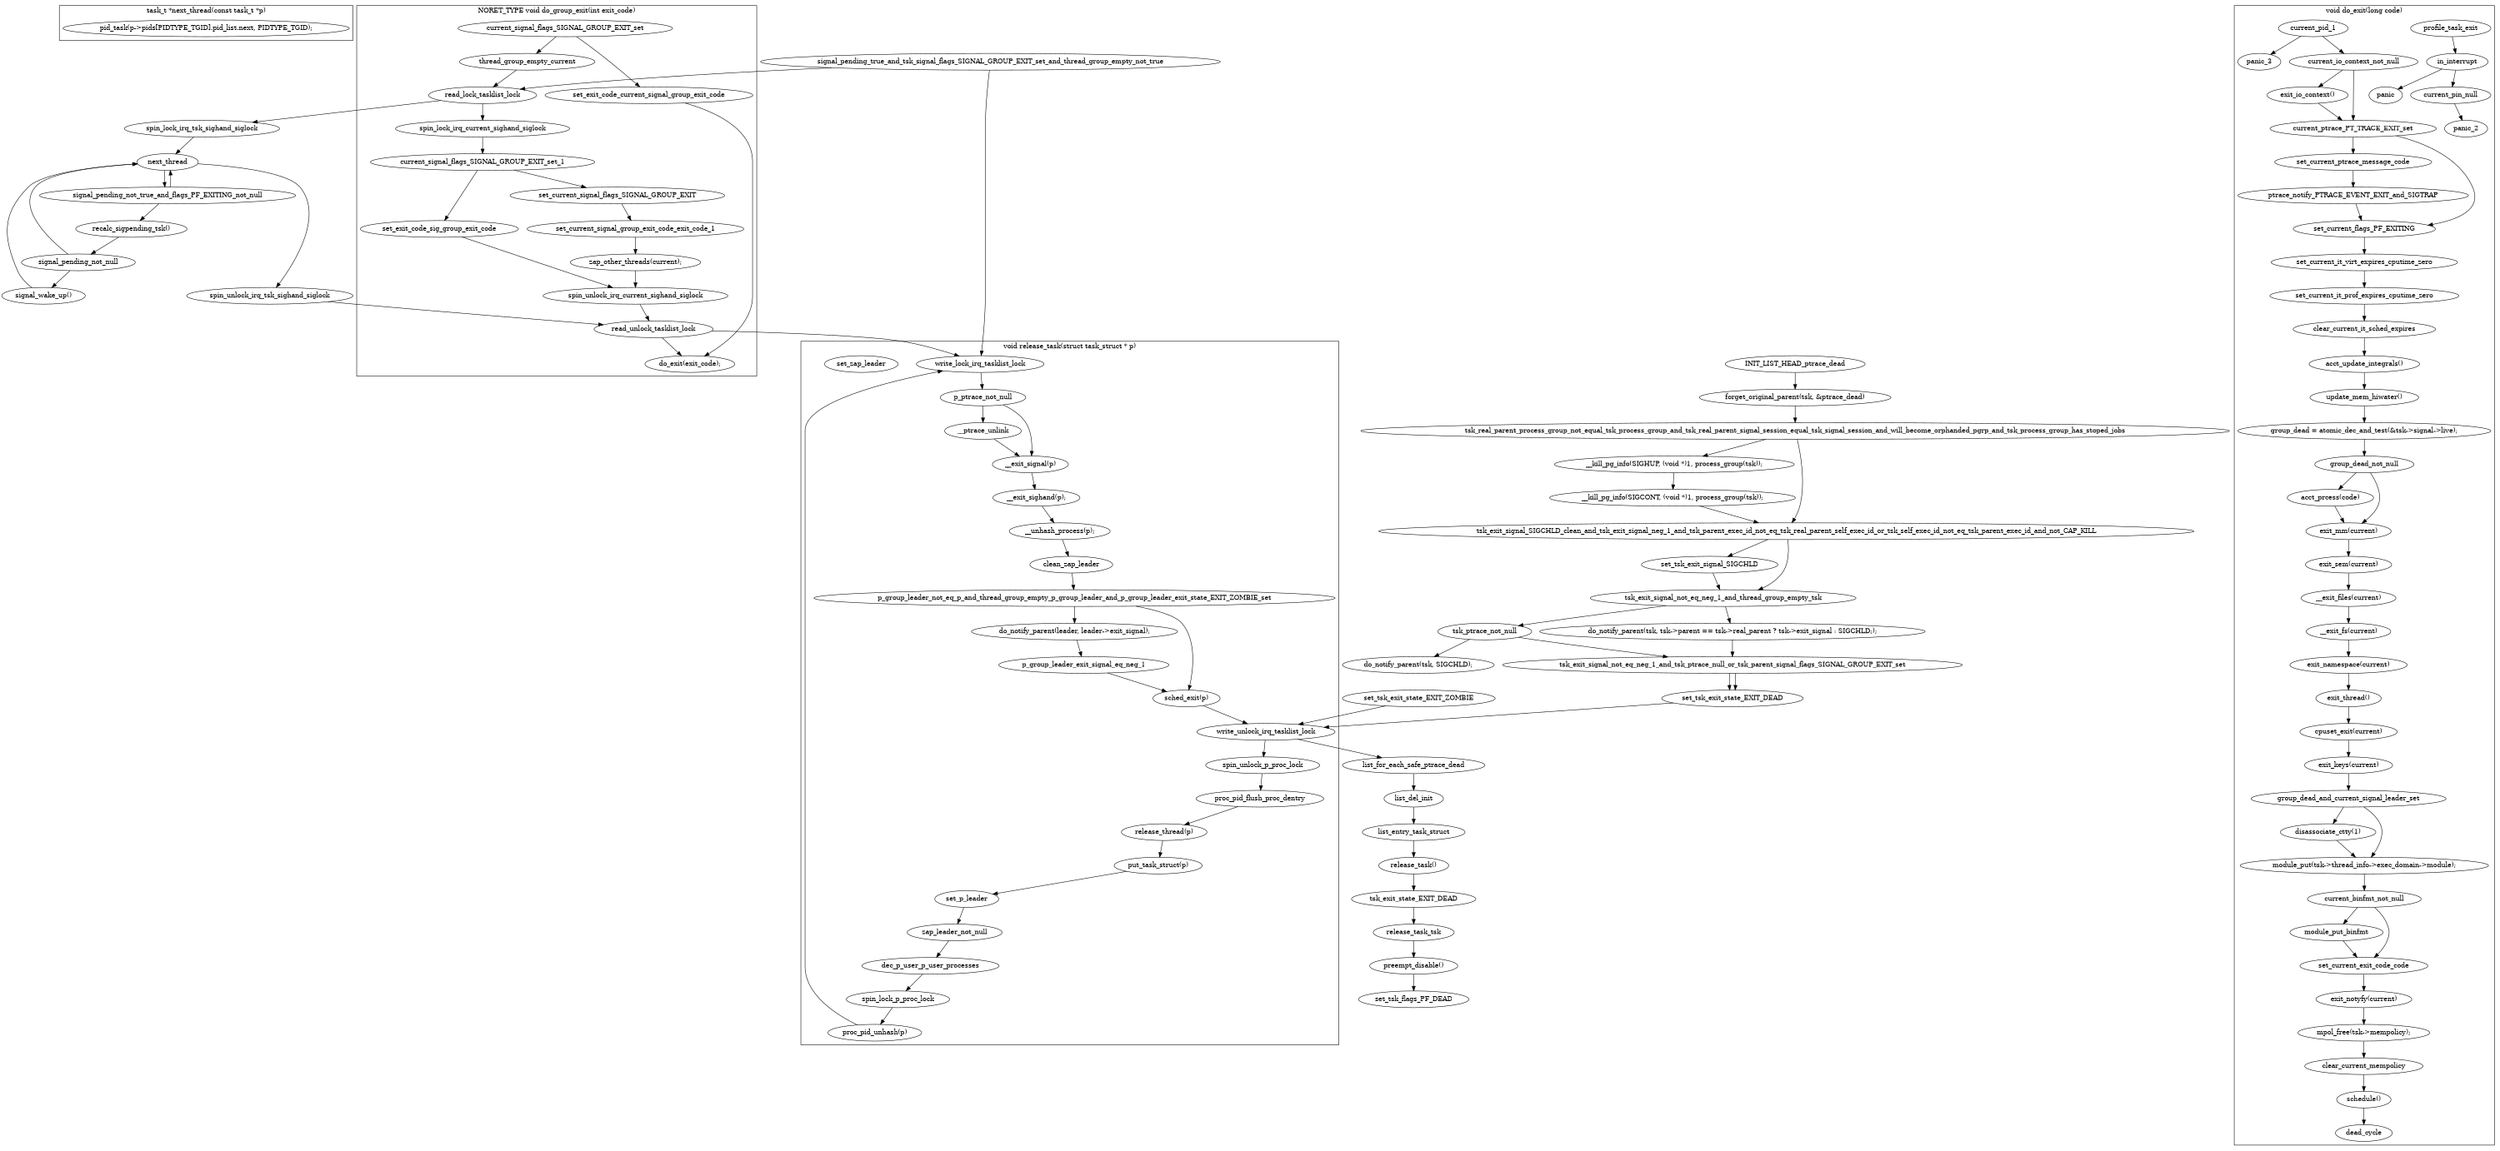 digraph exit_c{
        size="20,80";
        ratio=filled;

		subgraph cluster_next_thread{
				label="task_t *next_thread(const task_t *p)";

				pid_task[label="pid_task(p->pids[PIDTYPE_TGID].pid_list.next, PIDTYPE_TGID);"];
		}

		subgraph cluster_do_group_exit{
				label="NORET_TYPE void do_group_exit(int exit_code)";
				
				current_signal_flags_SIGNAL_GROUP_EXIT_set[label="current_signal_flags_SIGNAL_GROUP_EXIT_set"];
				set_exit_code_current_signal_group_exit_code[label="set_exit_code_current_signal_group_exit_code"];
				do_exit[label="do_exit(exit_code);"];
				thread_group_empty_current[label="thread_group_empty_current"];
				read_lock_tasklist_lock[label="read_lock_tasklist_lock"];
				spin_lock_irq_current_sighand_siglock[label="spin_lock_irq_current_sighand_siglock"];
				current_signal_flags_SIGNAL_GROUP_EXIT_set_1[label="current_signal_flags_SIGNAL_GROUP_EXIT_set_1"];
				set_exit_code_current_signal_group_exit_code_1[label="set_exit_code_sig_group_exit_code"];
				set_current_signal_flags_SIGNAL_GROUP_EXIT[label="set_current_signal_flags_SIGNAL_GROUP_EXIT"];
				set_current_signal_group_exit_code_exit_code_1[label="set_current_signal_group_exit_code_exit_code_1"];
				zap_other_threads[label="zap_other_threads(current);"];
				spin_unlock_irq_current_sighand_siglock[label="spin_unlock_irq_current_sighand_siglock"];
				read_unlock_tasklist_lock[label="read_unlock_tasklist_lock"];

				current_signal_flags_SIGNAL_GROUP_EXIT_set -> set_exit_code_current_signal_group_exit_code;
				current_signal_flags_SIGNAL_GROUP_EXIT_set -> thread_group_empty_current;
				set_exit_code_current_signal_group_exit_code -> do_exit;
				thread_group_empty_current -> read_lock_tasklist_lock;
				read_lock_tasklist_lock -> spin_lock_irq_current_sighand_siglock;
				spin_lock_irq_current_sighand_siglock -> current_signal_flags_SIGNAL_GROUP_EXIT_set_1;
				current_signal_flags_SIGNAL_GROUP_EXIT_set_1 -> set_exit_code_current_signal_group_exit_code_1;
				set_exit_code_current_signal_group_exit_code_1 -> spin_unlock_irq_current_sighand_siglock;
				spin_unlock_irq_current_sighand_siglock -> read_unlock_tasklist_lock;
				read_unlock_tasklist_lock -> do_exit;
				current_signal_flags_SIGNAL_GROUP_EXIT_set_1 -> set_current_signal_flags_SIGNAL_GROUP_EXIT;
				set_current_signal_flags_SIGNAL_GROUP_EXIT -> set_current_signal_group_exit_code_exit_code_1;
				set_current_signal_group_exit_code_exit_code_1 -> zap_other_threads;
				zap_other_threads -> spin_unlock_irq_current_sighand_siglock;
		}

		subgraph cluster_do_exit{
				label="void do_exit(long code)";

				profile_task_exit[label="profile_task_exit"];
				in_interrupt[label="in_interrupt"];
				panic_1[label="panic"];
				current_pid_null[label="current_pin_null"];
				panic_2[label="panic_2"];
				current_pid_1[label="current_pid_1"];
				panic_3[label="panic_3"];
				current_io_context_not_null[label="current_io_context_not_null"];
				exit_io_context[label="exit_io_context()"];
				current_ptrace_PT_TRACE_EXIT_set[label="current_ptrace_PT_TRACE_EXIT_set"];
				set_current_ptrace_message_code[label="set_current_ptrace_message_code"];
				ptrace_notify_PTRACE_EVENT_EXIT_and_SIGTRAP[label="ptrace_notify_PTRACE_EVENT_EXIT_and_SIGTRAP"];
				set_current_flags_PF_EXITING[label="set_current_flags_PF_EXITING"];

				set_current_it_virt_expires_cputime_zero[label="set_current_it_virt_expires_cputime_zero"];
				set_current_it_prof_expires_cputime_zero[label="set_current_it_prof_expires_cputime_zero"];
				clear_current_it_sched_expires[label="clear_current_it_sched_expires"];

				acct_update_integrals[label="acct_update_integrals()"];
				update_mem_hiwater[label="update_mem_hiwater()"];
				get_group_dead[label="group_dead = atomic_dec_and_test(&tsk->signal->live);"];
				group_dead_not_null[label="group_dead_not_null"];
				acct_prcess[label="acct_prcess(code)"];
				exit_mm[label="exit_mm(current)"];
				exit_sem[label="exit_sem(current)"];
				__exit_files[label="__exit_files(current)"];
				__exit_fs[label="__exit_fs(current)"];
				exit_namespace[label="exit_namespace(current)"];
				exit_thread[label="exit_thread()"];
				cpuset_exit[label="cpuset_exit(current)"];
				exit_keys[label="exit_keys(current)"];
				group_dead_and_current_signal_leader_set[label="group_dead_and_current_signal_leader_set"];
				disassociate_ctty[label="disassociate_ctty(1)"];
				module_put_domain[label="module_put(tsk->thread_info->exec_domain->module);"];
				current_binfmt_not_null[label="current_binfmt_not_null"];
				module_put_binfmt[label="module_put_binfmt"];
				set_current_exit_code_code[label="set_current_exit_code_code"];
				exit_notyfy[label="exit_notyfy(current)"];
				mpol_free[label="mpol_free(tsk->mempolicy);"];
				clear_current_mempolicy[label="clear_current_mempolicy"];
				schedule[label="schedule()"];
				dead_cycle[label="dead_cycle"];

				profile_task_exit -> in_interrupt;
				in_interrupt -> panic_1;
				in_interrupt -> current_pid_null;
				current_pid_null -> panic_2;
				current_pid_1 -> panic_3;
				current_pid_1 -> current_io_context_not_null;
				current_io_context_not_null -> exit_io_context;
				exit_io_context -> current_ptrace_PT_TRACE_EXIT_set;
				current_io_context_not_null -> current_ptrace_PT_TRACE_EXIT_set;
				current_ptrace_PT_TRACE_EXIT_set -> set_current_ptrace_message_code;
				set_current_ptrace_message_code -> ptrace_notify_PTRACE_EVENT_EXIT_and_SIGTRAP;
				ptrace_notify_PTRACE_EVENT_EXIT_and_SIGTRAP -> set_current_flags_PF_EXITING;
				current_ptrace_PT_TRACE_EXIT_set -> set_current_flags_PF_EXITING;
				set_current_flags_PF_EXITING -> set_current_it_virt_expires_cputime_zero;
				set_current_it_virt_expires_cputime_zero -> set_current_it_prof_expires_cputime_zero;
				set_current_it_prof_expires_cputime_zero -> clear_current_it_sched_expires;
				clear_current_it_sched_expires -> acct_update_integrals;
				acct_update_integrals -> update_mem_hiwater;
				update_mem_hiwater -> get_group_dead;
				get_group_dead -> group_dead_not_null;
				group_dead_not_null -> acct_prcess;
				acct_prcess -> exit_mm;
				group_dead_not_null -> exit_mm;
				exit_mm -> exit_sem;
				exit_sem -> __exit_files;
				__exit_files -> __exit_fs;
				__exit_fs -> exit_namespace;
				exit_namespace -> exit_thread;
				exit_thread -> cpuset_exit;
				cpuset_exit -> exit_keys;
				exit_keys -> group_dead_and_current_signal_leader_set;
				group_dead_and_current_signal_leader_set -> disassociate_ctty;
				disassociate_ctty -> module_put_domain;
				group_dead_and_current_signal_leader_set -> module_put_domain;
				module_put_domain -> current_binfmt_not_null;
				current_binfmt_not_null -> module_put_binfmt;
				module_put_binfmt -> set_current_exit_code_code;
				current_binfmt_not_null -> set_current_exit_code_code;
				set_current_exit_code_code -> exit_notyfy;
				exit_notyfy -> mpol_free;
				mpol_free -> clear_current_mempolicy;
				clear_current_mempolicy -> schedule;
				schedule -> dead_cycle;
		}

		subgraph exit_notify{
				label="static void exit_notify(struct task_struct *tsk)";
				signal_pending_true_and_tsk_signal_flags_SIGNAL_GROUP_EXIT_set_and_thread_group_empty_not_true[label="signal_pending_true_and_tsk_signal_flags_SIGNAL_GROUP_EXIT_set_and_thread_group_empty_not_true"];
				read_lock_tasklist_lock[label="read_lock_tasklist_lock"];
				spin_lock_irq_tsk_sighand_siglock[label="spin_lock_irq_tsk_sighand_siglock"];
				next_thread[label="next_thread"];
				signal_pending_not_true_and_flags_PF_EXITING_not_null[label="signal_pending_not_true_and_flags_PF_EXITING_not_null"];
				recalc_sigpending_tsk[label="recalc_sigpending_tsk()"];
				signal_pending_not_null[label="signal_pending_not_null"];
				signal_wake_up[label="signal_wake_up()"];
				spin_unlock_irq_tsk_sighand_siglock[label="spin_unlock_irq_tsk_sighand_siglock"];
				read_unlock_tasklist_lock[label="read_unlock_tasklist_lock"];
				write_lock_irq_tasklist_lock[label="write_lock_irq_tasklist_lock"];
				INIT_LIST_HEAD_ptrace_dead[label="INIT_LIST_HEAD_ptrace_dead"];
				forget_original_parent[label="forget_original_parent(tsk, &ptrace_dead)"];
				tsk_real_parent_process_group_not_equal_tsk_process_group_and_tsk_real_parent_signal_session_equal_tsk_signal_session_and_will_become_orphanded_pgrp_and_tsk_process_group_has_stoped_jobs[label="tsk_real_parent_process_group_not_equal_tsk_process_group_and_tsk_real_parent_signal_session_equal_tsk_signal_session_and_will_become_orphanded_pgrp_and_tsk_process_group_has_stoped_jobs"];
				__kill_pg_info_1[label="__kill_pg_info(SIGHUP, (void *)1, process_group(tsk));"];
				__kill_pg_info_2[label="__kill_pg_info(SIGCONT, (void *)1, process_group(tsk));"];
				tsk_exit_signal_SIGCHLD_clean_and_tsk_exit_signal_neg_1_and_tsk_parent_exec_id_not_eq_tsk_real_parent_self_exec_id_or_tsk_self_exec_id_not_eq_tsk_parent_exec_id_and_not_CAP_KILL[label="tsk_exit_signal_SIGCHLD_clean_and_tsk_exit_signal_neg_1_and_tsk_parent_exec_id_not_eq_tsk_real_parent_self_exec_id_or_tsk_self_exec_id_not_eq_tsk_parent_exec_id_and_not_CAP_KILL"];
				set_tsk_exit_signal_SIGCHLD[label="set_tsk_exit_signal_SIGCHLD"];
				tsk_exit_signal_not_eq_neg_1_and_thread_group_empty_tsk[label="tsk_exit_signal_not_eq_neg_1_and_thread_group_empty_tsk"];
				do_notify_parent[label="do_notify_parent(tsk, tsk->parent == tsk->real_parent ? tsk->exit_signal : SIGCHLD;);"];
				tsk_ptrace_not_null[label="tsk_ptrace_not_null"];
				do_notify_parent_1[label="do_notify_parent(tsk, SIGCHLD);"];
				tsk_exit_signal_not_eq_neg_1_and_tsk_ptrace_null_or_tsk_parent_signal_flags_SIGNAL_GROUP_EXIT_set[label="tsk_exit_signal_not_eq_neg_1_and_tsk_ptrace_null_or_tsk_parent_signal_flags_SIGNAL_GROUP_EXIT_set"];
				set_tsk_exit_state_EXIT_ZOMBIE[label="set_tsk_exit_state_EXIT_ZOMBIE"];
				set_tsk_exit_state_EXIT_DEAD[label="set_tsk_exit_state_EXIT_DEAD"];
				write_unlock_irq_tasklist_lock[label="write_unlock_irq_tasklist_lock"];
				list_for_each_safe_ptrace_dead[label="list_for_each_safe_ptrace_dead"];
				list_del_init[label="list_del_init"];
				list_entry_task_struct[label="list_entry_task_struct"];
				release_task[label="release_task()"];
				tsk_exit_state_EXIT_DEAD[label="tsk_exit_state_EXIT_DEAD"];
				release_task_tsk[label="release_task_tsk"];
				preempt_disable[label="preempt_disable()"];
				set_tsk_flags_PF_DEAD[label="set_tsk_flags_PF_DEAD"];

				signal_pending_true_and_tsk_signal_flags_SIGNAL_GROUP_EXIT_set_and_thread_group_empty_not_true -> read_lock_tasklist_lock;
				read_lock_tasklist_lock -> spin_lock_irq_tsk_sighand_siglock;
				spin_lock_irq_tsk_sighand_siglock -> next_thread;
				next_thread -> signal_pending_not_true_and_flags_PF_EXITING_not_null;
				signal_pending_not_true_and_flags_PF_EXITING_not_null -> recalc_sigpending_tsk;
				recalc_sigpending_tsk -> signal_pending_not_null;
				signal_pending_not_null -> signal_wake_up;
				signal_pending_not_null -> next_thread;
				signal_wake_up -> next_thread;
				signal_pending_not_true_and_flags_PF_EXITING_not_null -> next_thread;
				next_thread -> spin_unlock_irq_tsk_sighand_siglock;
				spin_unlock_irq_tsk_sighand_siglock -> read_unlock_tasklist_lock;
				signal_pending_true_and_tsk_signal_flags_SIGNAL_GROUP_EXIT_set_and_thread_group_empty_not_true -> write_lock_irq_tasklist_lock;
				read_unlock_tasklist_lock -> write_lock_irq_tasklist_lock;
				INIT_LIST_HEAD_ptrace_dead -> forget_original_parent;
				forget_original_parent -> tsk_real_parent_process_group_not_equal_tsk_process_group_and_tsk_real_parent_signal_session_equal_tsk_signal_session_and_will_become_orphanded_pgrp_and_tsk_process_group_has_stoped_jobs;
				tsk_real_parent_process_group_not_equal_tsk_process_group_and_tsk_real_parent_signal_session_equal_tsk_signal_session_and_will_become_orphanded_pgrp_and_tsk_process_group_has_stoped_jobs -> __kill_pg_info_1;
				__kill_pg_info_1 -> __kill_pg_info_2;
				__kill_pg_info_2 -> tsk_exit_signal_SIGCHLD_clean_and_tsk_exit_signal_neg_1_and_tsk_parent_exec_id_not_eq_tsk_real_parent_self_exec_id_or_tsk_self_exec_id_not_eq_tsk_parent_exec_id_and_not_CAP_KILL;
				tsk_real_parent_process_group_not_equal_tsk_process_group_and_tsk_real_parent_signal_session_equal_tsk_signal_session_and_will_become_orphanded_pgrp_and_tsk_process_group_has_stoped_jobs -> tsk_exit_signal_SIGCHLD_clean_and_tsk_exit_signal_neg_1_and_tsk_parent_exec_id_not_eq_tsk_real_parent_self_exec_id_or_tsk_self_exec_id_not_eq_tsk_parent_exec_id_and_not_CAP_KILL;
				tsk_exit_signal_SIGCHLD_clean_and_tsk_exit_signal_neg_1_and_tsk_parent_exec_id_not_eq_tsk_real_parent_self_exec_id_or_tsk_self_exec_id_not_eq_tsk_parent_exec_id_and_not_CAP_KILL -> set_tsk_exit_signal_SIGCHLD;
				tsk_exit_signal_SIGCHLD_clean_and_tsk_exit_signal_neg_1_and_tsk_parent_exec_id_not_eq_tsk_real_parent_self_exec_id_or_tsk_self_exec_id_not_eq_tsk_parent_exec_id_and_not_CAP_KILL -> tsk_exit_signal_not_eq_neg_1_and_thread_group_empty_tsk;
				set_tsk_exit_signal_SIGCHLD -> tsk_exit_signal_not_eq_neg_1_and_thread_group_empty_tsk;
				tsk_exit_signal_not_eq_neg_1_and_thread_group_empty_tsk -> do_notify_parent;
				do_notify_parent -> tsk_exit_signal_not_eq_neg_1_and_tsk_ptrace_null_or_tsk_parent_signal_flags_SIGNAL_GROUP_EXIT_set;
				tsk_exit_signal_not_eq_neg_1_and_thread_group_empty_tsk -> tsk_ptrace_not_null;
				tsk_ptrace_not_null -> tsk_exit_signal_not_eq_neg_1_and_tsk_ptrace_null_or_tsk_parent_signal_flags_SIGNAL_GROUP_EXIT_set;
				tsk_ptrace_not_null -> do_notify_parent_1;
				tsk_exit_signal_not_eq_neg_1_and_tsk_ptrace_null_or_tsk_parent_signal_flags_SIGNAL_GROUP_EXIT_set -> set_tsk_exit_state_EXIT_DEAD;
				tsk_exit_signal_not_eq_neg_1_and_tsk_ptrace_null_or_tsk_parent_signal_flags_SIGNAL_GROUP_EXIT_set -> set_tsk_exit_state_EXIT_DEAD;
				set_tsk_exit_state_EXIT_DEAD -> write_unlock_irq_tasklist_lock;
				set_tsk_exit_state_EXIT_ZOMBIE -> write_unlock_irq_tasklist_lock;
				write_unlock_irq_tasklist_lock -> list_for_each_safe_ptrace_dead;
				list_for_each_safe_ptrace_dead -> list_del_init;
				list_del_init -> list_entry_task_struct;
				list_entry_task_struct -> release_task;
				release_task -> tsk_exit_state_EXIT_DEAD;
				tsk_exit_state_EXIT_DEAD -> release_task_tsk;
				release_task_tsk -> preempt_disable;
				preempt_disable -> set_tsk_flags_PF_DEAD;
		}

		subgraph cluster_release_task{
				label="void release_task(struct task_struct * p)";

				dec_p_user_p_user_processes[label="dec_p_user_p_user_processes"];
				spin_lock_p_proc_lock[label="spin_lock_p_proc_lock"];
				proc_pid_unhash[label="proc_pid_unhash(p)"];
				write_lock_irq_tasklist_lock[label="write_lock_irq_tasklist_lock"];
				p_ptrace_not_null[label="p_ptrace_not_null"];
				__ptrace_unlink[label="__ptrace_unlink"];
				__exit_signal[label="__exit_signal(p)"];
				__exit_sighand[label="__exit_sighand(p);"];
				__unhash_process[label="__unhash_process(p);"];
				clean_zap_leader[label="clean_zap_leader"];
				p_group_leader_not_eq_p_and_thread_group_empty_p_group_leader_and_p_group_leader_exit_state_EXIT_ZOMBIE_set[label="p_group_leader_not_eq_p_and_thread_group_empty_p_group_leader_and_p_group_leader_exit_state_EXIT_ZOMBIE_set"];
				do_notify_parent_2[label="do_notify_parent(leader, leader->exit_signal);"];
				p_group_leader_exit_signal_eq_neg_1[label="p_group_leader_exit_signal_eq_neg_1"];
				set_zap_leader[label="set_zap_leader"];
				sched_exit_p[label="sched_exit(p)"];
				write_unlock_irq_tasklist_lock[label="write_unlock_irq_tasklist_lock"];
				spin_unlock_p_proc_lock[label="spin_unlock_p_proc_lock"];
				proc_pid_flush_proc_dentry[label="proc_pid_flush_proc_dentry"];
				release_thread[label="release_thread(p)"];
				put_task_struct[label="put_task_struct(p)"];
				set_p_leader[label="set_p_leader"];
				zap_leader_not_null[label="zap_leader_not_null"];

				dec_p_user_p_user_processes -> spin_lock_p_proc_lock;
				spin_lock_p_proc_lock -> proc_pid_unhash;
				proc_pid_unhash -> write_lock_irq_tasklist_lock;
				write_lock_irq_tasklist_lock -> p_ptrace_not_null;
				p_ptrace_not_null -> __ptrace_unlink;
				__ptrace_unlink -> __exit_signal;
				p_ptrace_not_null -> __exit_signal;
				__exit_signal -> __exit_sighand;
				__exit_sighand -> __unhash_process;
				__unhash_process -> clean_zap_leader;
				clean_zap_leader -> p_group_leader_not_eq_p_and_thread_group_empty_p_group_leader_and_p_group_leader_exit_state_EXIT_ZOMBIE_set;
				p_group_leader_not_eq_p_and_thread_group_empty_p_group_leader_and_p_group_leader_exit_state_EXIT_ZOMBIE_set -> do_notify_parent_2;
				do_notify_parent_2 -> p_group_leader_exit_signal_eq_neg_1;
				p_group_leader_exit_signal_eq_neg_1 -> sched_exit_p;
				p_group_leader_not_eq_p_and_thread_group_empty_p_group_leader_and_p_group_leader_exit_state_EXIT_ZOMBIE_set -> sched_exit_p;
				sched_exit_p -> write_unlock_irq_tasklist_lock;
				write_unlock_irq_tasklist_lock -> spin_unlock_p_proc_lock;
				spin_unlock_p_proc_lock -> proc_pid_flush_proc_dentry;
				proc_pid_flush_proc_dentry -> release_thread;
				release_thread -> put_task_struct;
				put_task_struct -> set_p_leader;
				set_p_leader -> zap_leader_not_null;
				zap_leader_not_null -> dec_p_user_p_user_processes;
		}
}
